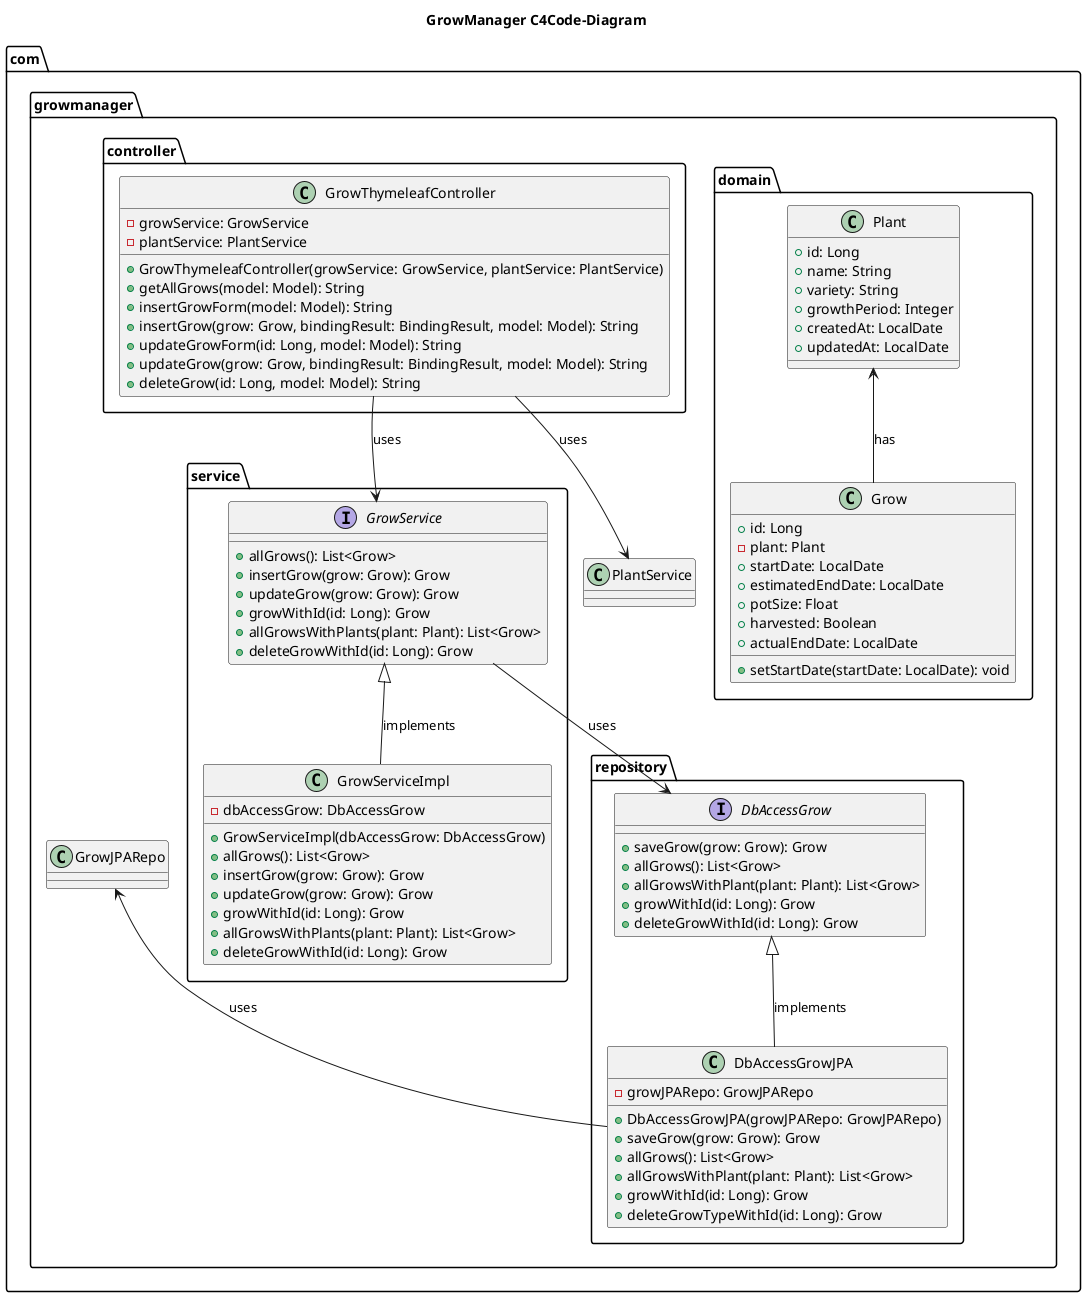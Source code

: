 @startuml GrowManager_C4-CodeÜbersicht

title GrowManager C4Code-Diagram

package com.growmanager {

    package com.growmanager.domain {
        class Plant {
            +id: Long
            +name: String
            +variety: String
            +growthPeriod: Integer
            +createdAt: LocalDate
            +updatedAt: LocalDate
        }

        class Grow {
            +id: Long
            -plant: Plant
            +startDate: LocalDate
            +estimatedEndDate: LocalDate
            +potSize: Float
            +harvested: Boolean
            +actualEndDate: LocalDate
            +setStartDate(startDate: LocalDate): void
        }
    }

    package com.growmanager.repository {
        interface DbAccessGrow {
            +saveGrow(grow: Grow): Grow
            +allGrows(): List<Grow>
            +allGrowsWithPlant(plant: Plant): List<Grow>
            +growWithId(id: Long): Grow
            +deleteGrowWithId(id: Long): Grow
        }

        class DbAccessGrowJPA {
            -growJPARepo: GrowJPARepo
            +DbAccessGrowJPA(growJPARepo: GrowJPARepo)
            +saveGrow(grow: Grow): Grow
            +allGrows(): List<Grow>
            +allGrowsWithPlant(plant: Plant): List<Grow>
            +growWithId(id: Long): Grow
            +deleteGrowTypeWithId(id: Long): Grow
        }
    }
    package com.growmanager.service {
        interface GrowService {
            +allGrows(): List<Grow>
            +insertGrow(grow: Grow): Grow
            +updateGrow(grow: Grow): Grow
            +growWithId(id: Long): Grow
            +allGrowsWithPlants(plant: Plant): List<Grow>
            +deleteGrowWithId(id: Long): Grow
        }

        class GrowServiceImpl  {
            -dbAccessGrow: DbAccessGrow
            +GrowServiceImpl(dbAccessGrow: DbAccessGrow)
            +allGrows(): List<Grow>
            +insertGrow(grow: Grow): Grow
            +updateGrow(grow: Grow): Grow
            +growWithId(id: Long): Grow
            +allGrowsWithPlants(plant: Plant): List<Grow>
            +deleteGrowWithId(id: Long): Grow
        }
    }

    package com.growmanager.controller {
        class GrowThymeleafController {
            -growService: GrowService
            -plantService: PlantService
            +GrowThymeleafController(growService: GrowService, plantService: PlantService)
            +getAllGrows(model: Model): String
            +insertGrowForm(model: Model): String
            +insertGrow(grow: Grow, bindingResult: BindingResult, model: Model): String
            +updateGrowForm(id: Long, model: Model): String
            +updateGrow(grow: Grow, bindingResult: BindingResult, model: Model): String
            +deleteGrow(id: Long, model: Model): String
        }
    }

    GrowThymeleafController -down-> GrowService : uses
    GrowService -down-> DbAccessGrow : uses
    DbAccessGrowJPA -up-> GrowJPARepo : uses
    GrowThymeleafController -down-> PlantService : uses
    Grow -up-> Plant : has
    GrowServiceImpl -up-|> GrowService : implements
    DbAccessGrowJPA -up-|> DbAccessGrow : implements

}

@enduml
